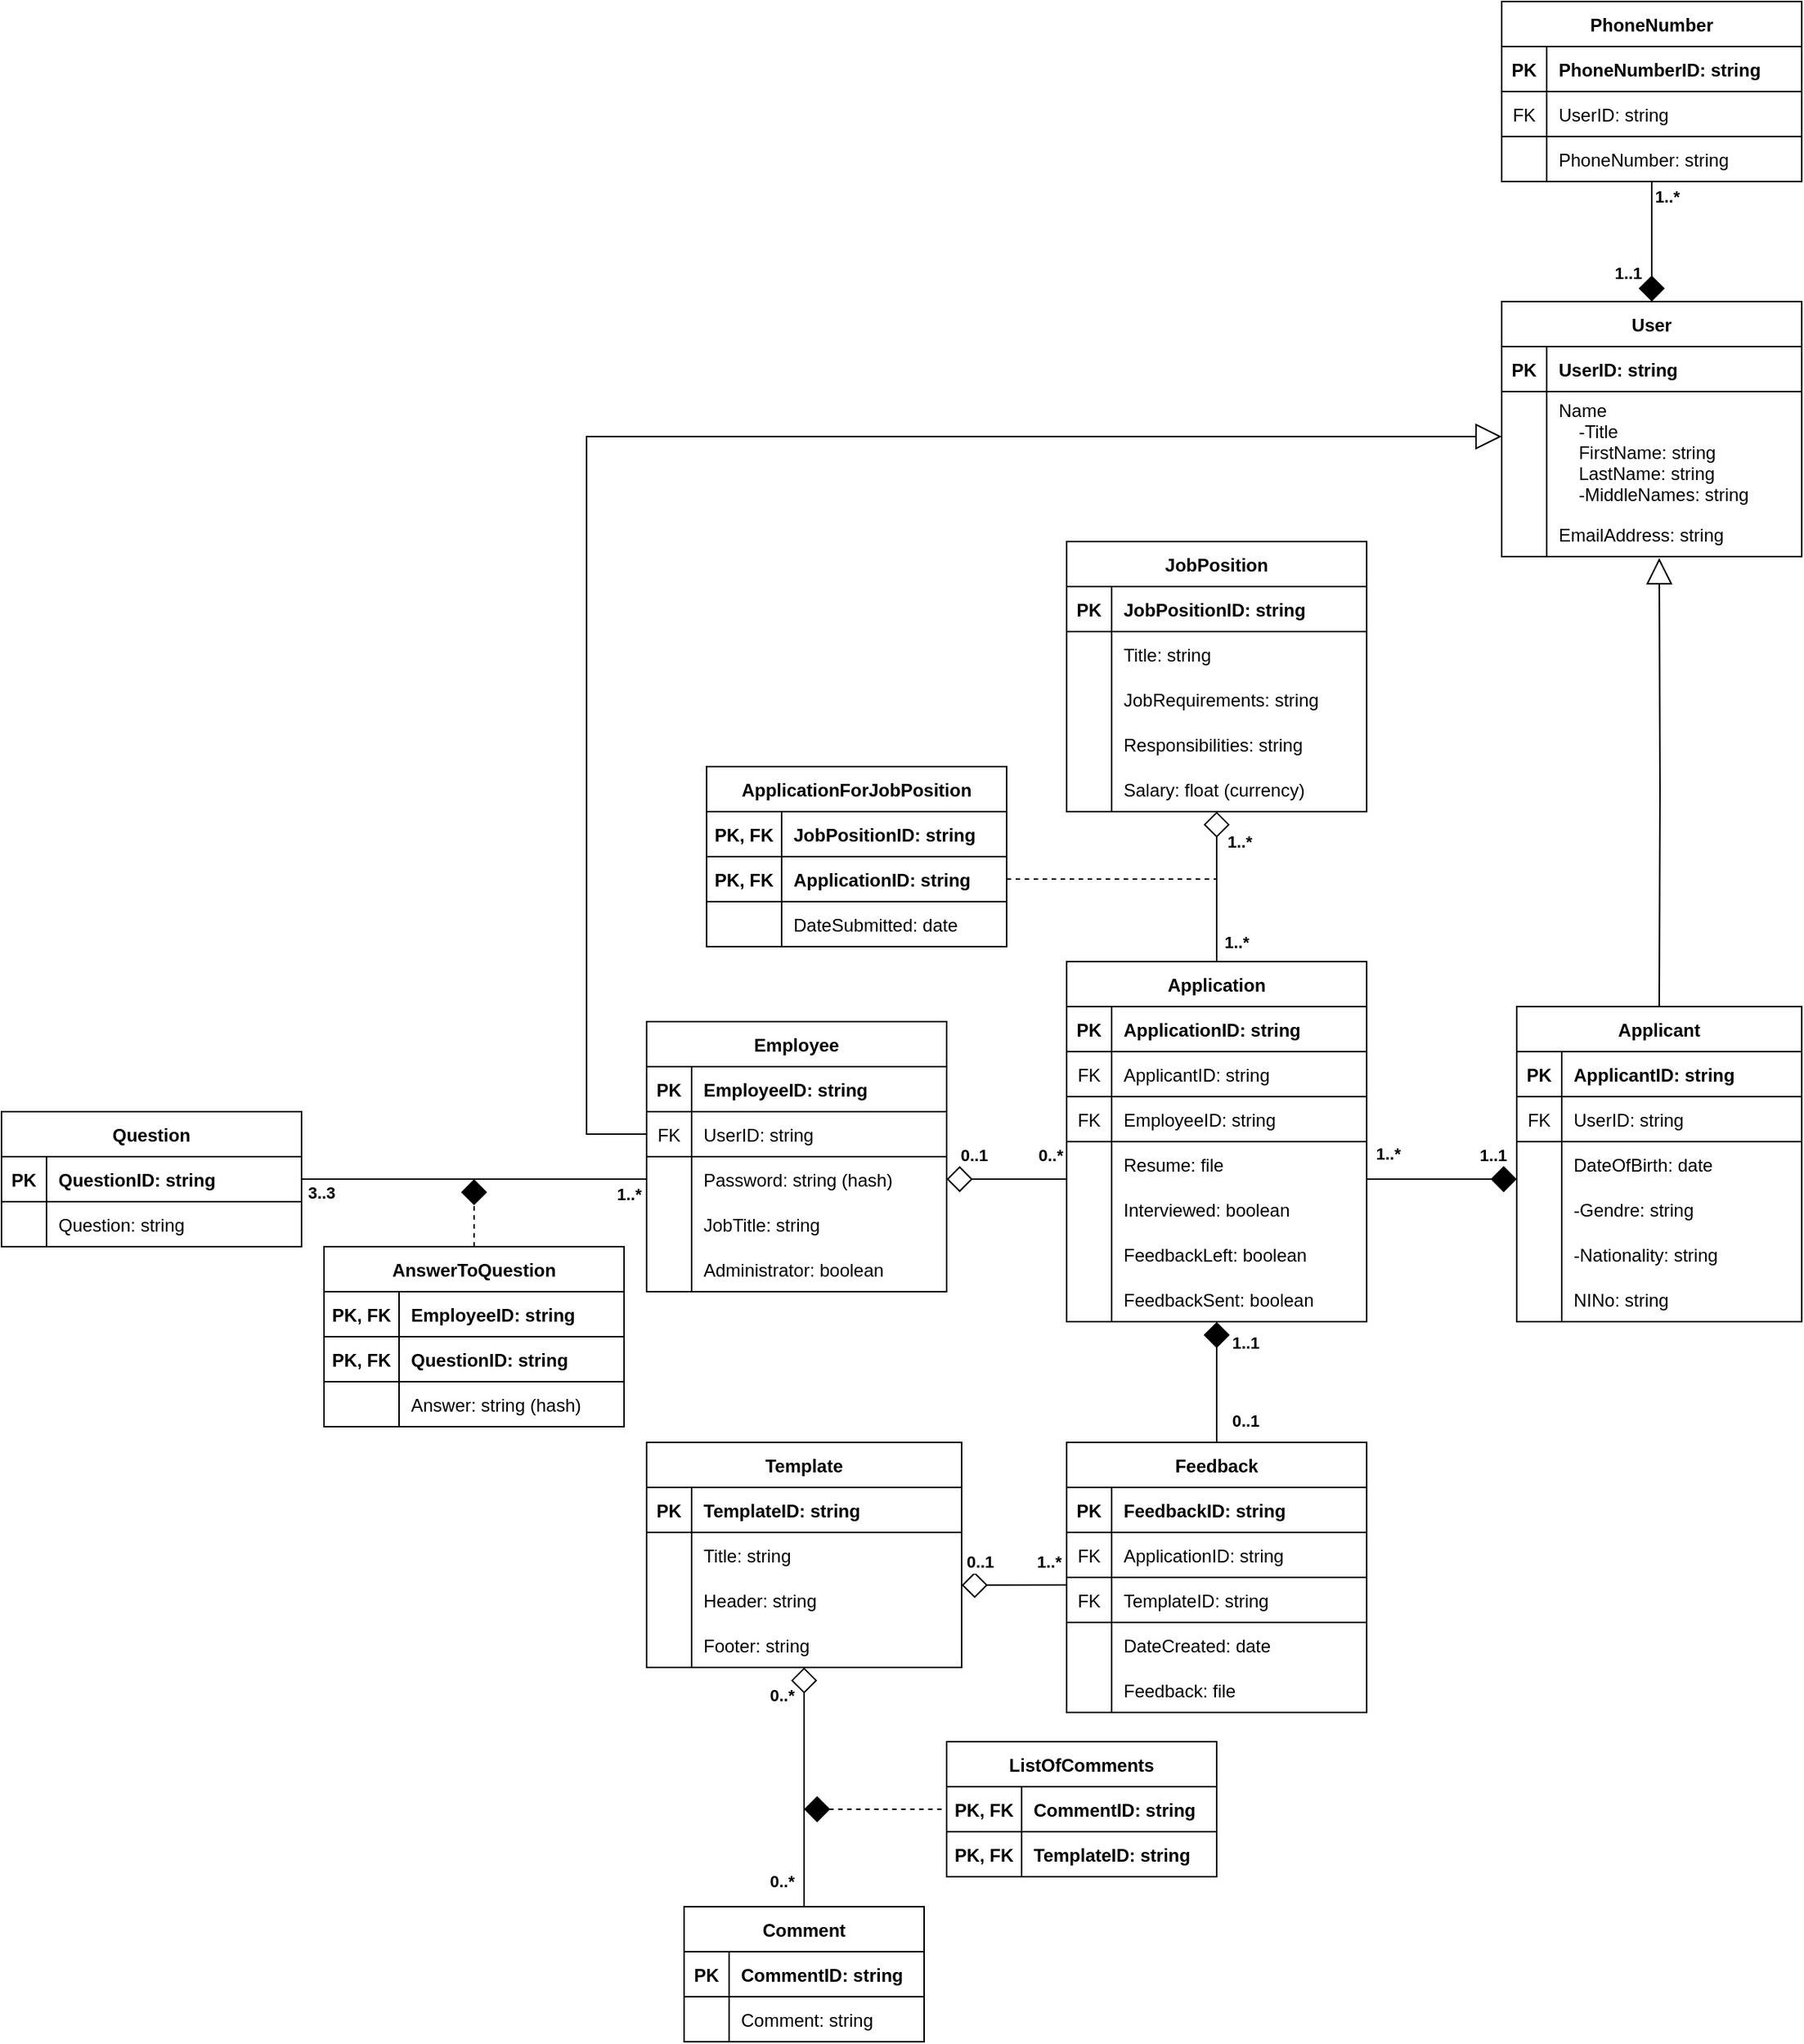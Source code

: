 <mxfile version="13.8.0" type="github">
  <diagram id="R2lEEEUBdFMjLlhIrx00" name="Page-1">
    <mxGraphModel dx="3202" dy="2376" grid="1" gridSize="10" guides="1" tooltips="1" connect="1" arrows="1" fold="1" page="1" pageScale="1" pageWidth="1280" pageHeight="1440" math="0" shadow="0" extFonts="Permanent Marker^https://fonts.googleapis.com/css?family=Permanent+Marker">
      <root>
        <mxCell id="0" />
        <mxCell id="1" parent="0" />
        <mxCell id="9p2l_SkOU7KyR0KljUXZ-85" style="edgeStyle=none;rounded=0;orthogonalLoop=1;jettySize=auto;html=1;exitX=0.5;exitY=0;exitDx=0;exitDy=0;endArrow=diamond;endFill=0;endSize=15;startSize=15;startArrow=none;startFill=0;" parent="1" source="C-vyLk0tnHw3VtMMgP7b-13" target="9p2l_SkOU7KyR0KljUXZ-80" edge="1">
          <mxGeometry relative="1" as="geometry" />
        </mxCell>
        <mxCell id="9p2l_SkOU7KyR0KljUXZ-97" value="1..*" style="edgeLabel;html=1;align=center;verticalAlign=middle;resizable=0;points=[];fontStyle=1" parent="9p2l_SkOU7KyR0KljUXZ-85" vertex="1" connectable="0">
          <mxGeometry x="0.552" y="-2" relative="1" as="geometry">
            <mxPoint x="13" y="-2.5" as="offset" />
          </mxGeometry>
        </mxCell>
        <mxCell id="9p2l_SkOU7KyR0KljUXZ-98" value="1..*" style="edgeLabel;html=1;align=center;verticalAlign=middle;resizable=0;points=[];fontStyle=1" parent="9p2l_SkOU7KyR0KljUXZ-85" vertex="1" connectable="0">
          <mxGeometry x="-0.298" relative="1" as="geometry">
            <mxPoint x="13" y="21.43" as="offset" />
          </mxGeometry>
        </mxCell>
        <mxCell id="9p2l_SkOU7KyR0KljUXZ-58" value="" style="endArrow=diamond;html=1;exitX=1;exitY=0.833;exitDx=0;exitDy=0;endFill=1;endSize=15;startSize=15;fontStyle=0;exitPerimeter=0;entryX=0;entryY=0.833;entryDx=0;entryDy=0;entryPerimeter=0;" parent="1" source="9p2l_SkOU7KyR0KljUXZ-36" edge="1" target="9p2l_SkOU7KyR0KljUXZ-45">
          <mxGeometry width="50" height="50" relative="1" as="geometry">
            <mxPoint x="-330" y="-595" as="sourcePoint" />
            <mxPoint x="-240" y="-615" as="targetPoint" />
          </mxGeometry>
        </mxCell>
        <mxCell id="9p2l_SkOU7KyR0KljUXZ-59" value="1..1" style="edgeLabel;html=1;align=center;verticalAlign=middle;resizable=0;points=[];fontStyle=1" parent="9p2l_SkOU7KyR0KljUXZ-58" vertex="1" connectable="0">
          <mxGeometry x="0.604" y="-1" relative="1" as="geometry">
            <mxPoint x="3.83" y="-17.67" as="offset" />
          </mxGeometry>
        </mxCell>
        <mxCell id="9p2l_SkOU7KyR0KljUXZ-60" value="1..*" style="edgeLabel;html=1;align=center;verticalAlign=middle;resizable=0;points=[];fontStyle=1" parent="9p2l_SkOU7KyR0KljUXZ-58" vertex="1" connectable="0">
          <mxGeometry x="-0.706" y="1" relative="1" as="geometry">
            <mxPoint x="-0.67" y="-15.94" as="offset" />
          </mxGeometry>
        </mxCell>
        <mxCell id="9p2l_SkOU7KyR0KljUXZ-83" style="edgeStyle=none;rounded=0;orthogonalLoop=1;jettySize=auto;html=1;exitX=0.5;exitY=0;exitDx=0;exitDy=0;entryX=0.5;entryY=1.007;entryDx=0;entryDy=0;entryPerimeter=0;endArrow=diamond;endFill=1;endSize=15;startSize=15;startArrow=none;startFill=0;" parent="1" source="9p2l_SkOU7KyR0KljUXZ-1" target="9p2l_SkOU7KyR0KljUXZ-33" edge="1">
          <mxGeometry relative="1" as="geometry">
            <mxPoint x="-431" y="-480" as="targetPoint" />
          </mxGeometry>
        </mxCell>
        <mxCell id="9p2l_SkOU7KyR0KljUXZ-99" value="1..1" style="edgeLabel;html=1;align=center;verticalAlign=middle;resizable=0;points=[];fontStyle=1" parent="9p2l_SkOU7KyR0KljUXZ-83" vertex="1" connectable="0">
          <mxGeometry x="0.78" relative="1" as="geometry">
            <mxPoint x="19" y="5.1" as="offset" />
          </mxGeometry>
        </mxCell>
        <mxCell id="9p2l_SkOU7KyR0KljUXZ-100" value="0..1" style="edgeLabel;html=1;align=center;verticalAlign=middle;resizable=0;points=[];fontStyle=1" parent="9p2l_SkOU7KyR0KljUXZ-83" vertex="1" connectable="0">
          <mxGeometry x="-0.624" y="-2" relative="1" as="geometry">
            <mxPoint x="17" y="0.03" as="offset" />
          </mxGeometry>
        </mxCell>
        <mxCell id="9p2l_SkOU7KyR0KljUXZ-84" style="edgeStyle=none;rounded=0;orthogonalLoop=1;jettySize=auto;html=1;exitX=0;exitY=0.5;exitDx=0;exitDy=0;entryX=1;entryY=0.17;entryDx=0;entryDy=0;entryPerimeter=0;endArrow=diamond;endFill=0;endSize=15;startSize=15;fontStyle=1;startArrow=none;startFill=0;" parent="1" target="nxRkUjADTFQk0wGFNp9a-42" edge="1">
          <mxGeometry relative="1" as="geometry">
            <mxPoint x="-530" y="-344.5" as="sourcePoint" />
          </mxGeometry>
        </mxCell>
        <mxCell id="9p2l_SkOU7KyR0KljUXZ-101" value="1..*" style="edgeLabel;html=1;align=center;verticalAlign=middle;resizable=0;points=[];" parent="9p2l_SkOU7KyR0KljUXZ-84" vertex="1" connectable="0">
          <mxGeometry x="-0.639" relative="1" as="geometry">
            <mxPoint y="-15.02" as="offset" />
          </mxGeometry>
        </mxCell>
        <mxCell id="9p2l_SkOU7KyR0KljUXZ-102" value="0..1" style="edgeLabel;html=1;align=center;verticalAlign=middle;resizable=0;points=[];" parent="9p2l_SkOU7KyR0KljUXZ-84" vertex="1" connectable="0">
          <mxGeometry x="0.597" y="-1" relative="1" as="geometry">
            <mxPoint x="-2" y="-14.08" as="offset" />
          </mxGeometry>
        </mxCell>
        <mxCell id="Jwv_NBytqCSPDycT1t21-1" value="0..1" style="edgeLabel;html=1;align=center;verticalAlign=middle;resizable=0;points=[];fontStyle=1" parent="9p2l_SkOU7KyR0KljUXZ-84" vertex="1" connectable="0">
          <mxGeometry x="0.597" y="-1" relative="1" as="geometry">
            <mxPoint x="-2" y="-15.08" as="offset" />
          </mxGeometry>
        </mxCell>
        <mxCell id="Jwv_NBytqCSPDycT1t21-2" value="1..*" style="edgeLabel;html=1;align=center;verticalAlign=middle;resizable=0;points=[];fontStyle=1" parent="9p2l_SkOU7KyR0KljUXZ-84" vertex="1" connectable="0">
          <mxGeometry x="-0.639" relative="1" as="geometry">
            <mxPoint y="-16.02" as="offset" />
          </mxGeometry>
        </mxCell>
        <mxCell id="9p2l_SkOU7KyR0KljUXZ-96" style="edgeStyle=none;rounded=0;orthogonalLoop=1;jettySize=auto;html=1;exitX=0.5;exitY=0;exitDx=0;exitDy=0;endArrow=diamond;endFill=0;endSize=15;startSize=15;" parent="1" source="9p2l_SkOU7KyR0KljUXZ-86" target="nxRkUjADTFQk0wGFNp9a-45" edge="1">
          <mxGeometry relative="1" as="geometry" />
        </mxCell>
        <mxCell id="9p2l_SkOU7KyR0KljUXZ-103" value="0..*" style="edgeLabel;html=1;align=center;verticalAlign=middle;resizable=0;points=[];" parent="9p2l_SkOU7KyR0KljUXZ-96" vertex="1" connectable="0">
          <mxGeometry x="0.429" y="3" relative="1" as="geometry">
            <mxPoint x="-12" y="-27.43" as="offset" />
          </mxGeometry>
        </mxCell>
        <mxCell id="9p2l_SkOU7KyR0KljUXZ-104" value="0..*" style="edgeLabel;html=1;align=center;verticalAlign=middle;resizable=0;points=[];" parent="9p2l_SkOU7KyR0KljUXZ-96" vertex="1" connectable="0">
          <mxGeometry x="-0.5" y="-1" relative="1" as="geometry">
            <mxPoint x="-16" y="22.57" as="offset" />
          </mxGeometry>
        </mxCell>
        <mxCell id="Jwv_NBytqCSPDycT1t21-3" value="0..*" style="edgeLabel;html=1;align=center;verticalAlign=middle;resizable=0;points=[];fontStyle=1" parent="9p2l_SkOU7KyR0KljUXZ-96" vertex="1" connectable="0">
          <mxGeometry x="-0.5" y="-1" relative="1" as="geometry">
            <mxPoint x="-16" y="22.57" as="offset" />
          </mxGeometry>
        </mxCell>
        <mxCell id="Jwv_NBytqCSPDycT1t21-4" value="0..*" style="edgeLabel;html=1;align=center;verticalAlign=middle;resizable=0;points=[];fontStyle=1" parent="9p2l_SkOU7KyR0KljUXZ-96" vertex="1" connectable="0">
          <mxGeometry x="0.429" y="3" relative="1" as="geometry">
            <mxPoint x="-12" y="-27.43" as="offset" />
          </mxGeometry>
        </mxCell>
        <mxCell id="RQ_Bz-QQcChk1VoyOPiz-91" style="edgeStyle=orthogonalEdgeStyle;rounded=0;orthogonalLoop=1;jettySize=auto;html=1;exitX=1;exitY=0.5;exitDx=0;exitDy=0;endArrow=none;endFill=0;endSize=15;startSize=15;dashed=1;" parent="1" source="RQ_Bz-QQcChk1VoyOPiz-67" edge="1">
          <mxGeometry relative="1" as="geometry">
            <mxPoint x="-430" y="-815" as="targetPoint" />
            <Array as="points">
              <mxPoint x="-430" y="-815" />
            </Array>
          </mxGeometry>
        </mxCell>
        <mxCell id="RQ_Bz-QQcChk1VoyOPiz-117" value="" style="endArrow=none;html=1;dashed=1;endSize=15;startSize=15;startArrow=diamond;startFill=1;entryX=0;entryY=0.5;entryDx=0;entryDy=0;" parent="1" target="RQ_Bz-QQcChk1VoyOPiz-106" edge="1">
          <mxGeometry width="50" height="50" relative="1" as="geometry">
            <mxPoint x="-705" y="-195" as="sourcePoint" />
            <mxPoint x="-610" y="-195" as="targetPoint" />
          </mxGeometry>
        </mxCell>
        <mxCell id="Jwv_NBytqCSPDycT1t21-5" value="" style="endArrow=none;html=1;endSize=15;startSize=15;startArrow=diamond;startFill=0;exitX=1;exitY=0.5;exitDx=0;exitDy=0;" parent="1" source="RQ_Bz-QQcChk1VoyOPiz-60" edge="1">
          <mxGeometry width="50" height="50" relative="1" as="geometry">
            <mxPoint x="-610" y="-620" as="sourcePoint" />
            <mxPoint x="-530" y="-615" as="targetPoint" />
          </mxGeometry>
        </mxCell>
        <mxCell id="Jwv_NBytqCSPDycT1t21-6" value="0..*" style="edgeLabel;html=1;align=center;verticalAlign=middle;resizable=0;points=[];fontStyle=1" parent="Jwv_NBytqCSPDycT1t21-5" vertex="1" connectable="0">
          <mxGeometry x="0.604" y="-1" relative="1" as="geometry">
            <mxPoint x="4.83" y="-17" as="offset" />
          </mxGeometry>
        </mxCell>
        <mxCell id="Jwv_NBytqCSPDycT1t21-7" value="0..1" style="edgeLabel;html=1;align=center;verticalAlign=middle;resizable=0;points=[];fontStyle=1" parent="Jwv_NBytqCSPDycT1t21-5" vertex="1" connectable="0">
          <mxGeometry x="-0.706" y="1" relative="1" as="geometry">
            <mxPoint x="5.29" y="-15" as="offset" />
          </mxGeometry>
        </mxCell>
        <mxCell id="Jwv_NBytqCSPDycT1t21-46" style="edgeStyle=orthogonalEdgeStyle;rounded=0;orthogonalLoop=1;jettySize=auto;html=1;exitX=0.5;exitY=0;exitDx=0;exitDy=0;startArrow=diamond;startFill=1;startSize=15;endArrow=none;endFill=0;endSize=15;entryX=0.5;entryY=1;entryDx=0;entryDy=0;entryPerimeter=0;" parent="1" source="Jwv_NBytqCSPDycT1t21-8" target="Jwv_NBytqCSPDycT1t21-34" edge="1">
          <mxGeometry relative="1" as="geometry">
            <mxPoint x="-130" y="-1280" as="targetPoint" />
            <Array as="points" />
          </mxGeometry>
        </mxCell>
        <mxCell id="Jwv_NBytqCSPDycT1t21-51" value="1..*" style="edgeLabel;html=1;align=center;verticalAlign=middle;resizable=0;points=[];fontStyle=1" parent="Jwv_NBytqCSPDycT1t21-46" vertex="1" connectable="0">
          <mxGeometry x="1" y="21" relative="1" as="geometry">
            <mxPoint x="31" y="10" as="offset" />
          </mxGeometry>
        </mxCell>
        <mxCell id="Jwv_NBytqCSPDycT1t21-52" value="&lt;b&gt;1..1&lt;/b&gt;" style="edgeLabel;html=1;align=center;verticalAlign=middle;resizable=0;points=[];" parent="Jwv_NBytqCSPDycT1t21-46" vertex="1" connectable="0">
          <mxGeometry x="1" y="65" relative="1" as="geometry">
            <mxPoint x="49" y="61" as="offset" />
          </mxGeometry>
        </mxCell>
        <mxCell id="Jwv_NBytqCSPDycT1t21-37" style="edgeStyle=orthogonalEdgeStyle;rounded=0;orthogonalLoop=1;jettySize=auto;html=1;startArrow=block;startFill=0;startSize=15;endArrow=none;endFill=0;endSize=15;entryX=0;entryY=0.5;entryDx=0;entryDy=0;" parent="1" source="Jwv_NBytqCSPDycT1t21-12" target="Jwv_NBytqCSPDycT1t21-43" edge="1">
          <mxGeometry relative="1" as="geometry">
            <mxPoint x="-850" y="-630" as="targetPoint" />
            <Array as="points">
              <mxPoint x="-850" y="-1110" />
              <mxPoint x="-850" y="-645" />
            </Array>
            <mxPoint x="-280" y="-1080" as="sourcePoint" />
          </mxGeometry>
        </mxCell>
        <mxCell id="Jwv_NBytqCSPDycT1t21-39" style="edgeStyle=orthogonalEdgeStyle;rounded=0;orthogonalLoop=1;jettySize=auto;html=1;entryX=0.5;entryY=0;entryDx=0;entryDy=0;startArrow=block;startFill=0;startSize=15;endArrow=none;endFill=0;endSize=15;" parent="1" target="C-vyLk0tnHw3VtMMgP7b-2" edge="1">
          <mxGeometry relative="1" as="geometry">
            <mxPoint x="-135" y="-1029" as="sourcePoint" />
          </mxGeometry>
        </mxCell>
        <mxCell id="9foVVdT4UvjjOPpK9y7M-20" style="edgeStyle=orthogonalEdgeStyle;rounded=0;orthogonalLoop=1;jettySize=auto;html=1;exitX=0;exitY=0.5;exitDx=0;exitDy=0;endArrow=none;endFill=0;" edge="1" parent="1" source="RQ_Bz-QQcChk1VoyOPiz-60" target="9foVVdT4UvjjOPpK9y7M-5">
          <mxGeometry relative="1" as="geometry" />
        </mxCell>
        <mxCell id="9foVVdT4UvjjOPpK9y7M-32" value="&lt;b&gt;1..*&lt;/b&gt;" style="edgeLabel;html=1;align=center;verticalAlign=middle;resizable=0;points=[];" vertex="1" connectable="0" parent="9foVVdT4UvjjOPpK9y7M-20">
          <mxGeometry x="-0.735" y="-1" relative="1" as="geometry">
            <mxPoint x="18.34" y="11" as="offset" />
          </mxGeometry>
        </mxCell>
        <mxCell id="9foVVdT4UvjjOPpK9y7M-33" value="&lt;b&gt;3..3&lt;/b&gt;" style="edgeLabel;html=1;align=center;verticalAlign=middle;resizable=0;points=[];" vertex="1" connectable="0" parent="9foVVdT4UvjjOPpK9y7M-20">
          <mxGeometry x="0.782" relative="1" as="geometry">
            <mxPoint x="-12.17" y="9" as="offset" />
          </mxGeometry>
        </mxCell>
        <mxCell id="9foVVdT4UvjjOPpK9y7M-31" style="edgeStyle=orthogonalEdgeStyle;rounded=0;orthogonalLoop=1;jettySize=auto;html=1;exitX=0.5;exitY=0;exitDx=0;exitDy=0;endArrow=diamond;endFill=1;dashed=1;endSize=15;startSize=15;" edge="1" parent="1" source="9foVVdT4UvjjOPpK9y7M-21">
          <mxGeometry relative="1" as="geometry">
            <mxPoint x="-925" y="-615" as="targetPoint" />
            <mxPoint x="-925" y="-565.0" as="sourcePoint" />
          </mxGeometry>
        </mxCell>
        <mxCell id="C-vyLk0tnHw3VtMMgP7b-13" value="Application" style="shape=table;startSize=30;container=1;collapsible=1;childLayout=tableLayout;fixedRows=1;rowLines=0;fontStyle=1;align=center;resizeLast=1;" parent="1" vertex="1">
          <mxGeometry x="-530" y="-760" width="200" height="240" as="geometry" />
        </mxCell>
        <mxCell id="C-vyLk0tnHw3VtMMgP7b-14" value="" style="shape=partialRectangle;collapsible=0;dropTarget=0;pointerEvents=0;fillColor=none;points=[[0,0.5],[1,0.5]];portConstraint=eastwest;top=0;left=0;right=0;bottom=1;" parent="C-vyLk0tnHw3VtMMgP7b-13" vertex="1">
          <mxGeometry y="30" width="200" height="30" as="geometry" />
        </mxCell>
        <mxCell id="C-vyLk0tnHw3VtMMgP7b-15" value="PK" style="shape=partialRectangle;overflow=hidden;connectable=0;fillColor=none;top=0;left=0;bottom=0;right=0;fontStyle=1;" parent="C-vyLk0tnHw3VtMMgP7b-14" vertex="1">
          <mxGeometry width="30" height="30" as="geometry" />
        </mxCell>
        <mxCell id="C-vyLk0tnHw3VtMMgP7b-16" value="ApplicationID: string" style="shape=partialRectangle;overflow=hidden;connectable=0;fillColor=none;top=0;left=0;bottom=0;right=0;align=left;spacingLeft=6;fontStyle=1;" parent="C-vyLk0tnHw3VtMMgP7b-14" vertex="1">
          <mxGeometry x="30" width="170" height="30" as="geometry" />
        </mxCell>
        <mxCell id="RQ_Bz-QQcChk1VoyOPiz-51" value="" style="shape=partialRectangle;collapsible=0;dropTarget=0;pointerEvents=0;fillColor=none;points=[[0,0.5],[1,0.5]];portConstraint=eastwest;top=0;left=0;right=0;bottom=1;" parent="C-vyLk0tnHw3VtMMgP7b-13" vertex="1">
          <mxGeometry y="60" width="200" height="30" as="geometry" />
        </mxCell>
        <mxCell id="RQ_Bz-QQcChk1VoyOPiz-52" value="FK" style="shape=partialRectangle;overflow=hidden;connectable=0;fillColor=none;top=0;left=0;bottom=0;right=0;fontStyle=0;" parent="RQ_Bz-QQcChk1VoyOPiz-51" vertex="1">
          <mxGeometry width="30" height="30" as="geometry" />
        </mxCell>
        <mxCell id="RQ_Bz-QQcChk1VoyOPiz-53" value="ApplicantID: string" style="shape=partialRectangle;overflow=hidden;connectable=0;fillColor=none;top=0;left=0;bottom=0;right=0;align=left;spacingLeft=6;fontStyle=0;" parent="RQ_Bz-QQcChk1VoyOPiz-51" vertex="1">
          <mxGeometry x="30" width="170" height="30" as="geometry" />
        </mxCell>
        <mxCell id="RQ_Bz-QQcChk1VoyOPiz-54" value="" style="shape=partialRectangle;collapsible=0;dropTarget=0;pointerEvents=0;fillColor=none;points=[[0,0.5],[1,0.5]];portConstraint=eastwest;top=0;left=0;right=0;bottom=1;" parent="C-vyLk0tnHw3VtMMgP7b-13" vertex="1">
          <mxGeometry y="90" width="200" height="30" as="geometry" />
        </mxCell>
        <mxCell id="RQ_Bz-QQcChk1VoyOPiz-55" value="FK" style="shape=partialRectangle;overflow=hidden;connectable=0;fillColor=none;top=0;left=0;bottom=0;right=0;fontStyle=0;" parent="RQ_Bz-QQcChk1VoyOPiz-54" vertex="1">
          <mxGeometry width="30" height="30" as="geometry" />
        </mxCell>
        <mxCell id="RQ_Bz-QQcChk1VoyOPiz-56" value="EmployeeID: string" style="shape=partialRectangle;overflow=hidden;connectable=0;fillColor=none;top=0;left=0;bottom=0;right=0;align=left;spacingLeft=6;fontStyle=0;" parent="RQ_Bz-QQcChk1VoyOPiz-54" vertex="1">
          <mxGeometry x="30" width="170" height="30" as="geometry" />
        </mxCell>
        <mxCell id="9p2l_SkOU7KyR0KljUXZ-36" value="" style="shape=partialRectangle;collapsible=0;dropTarget=0;pointerEvents=0;fillColor=none;points=[[0,0.5],[1,0.5]];portConstraint=eastwest;top=0;left=0;right=0;bottom=0;" parent="C-vyLk0tnHw3VtMMgP7b-13" vertex="1">
          <mxGeometry y="120" width="200" height="30" as="geometry" />
        </mxCell>
        <mxCell id="9p2l_SkOU7KyR0KljUXZ-37" value="" style="shape=partialRectangle;overflow=hidden;connectable=0;fillColor=none;top=0;left=0;bottom=0;right=0;" parent="9p2l_SkOU7KyR0KljUXZ-36" vertex="1">
          <mxGeometry width="30" height="30" as="geometry" />
        </mxCell>
        <mxCell id="9p2l_SkOU7KyR0KljUXZ-38" value="Resume: file" style="shape=partialRectangle;overflow=hidden;connectable=0;fillColor=none;top=0;left=0;bottom=0;right=0;align=left;spacingLeft=6;" parent="9p2l_SkOU7KyR0KljUXZ-36" vertex="1">
          <mxGeometry x="30" width="170" height="30" as="geometry" />
        </mxCell>
        <mxCell id="nxRkUjADTFQk0wGFNp9a-32" value="" style="shape=partialRectangle;collapsible=0;dropTarget=0;pointerEvents=0;fillColor=none;points=[[0,0.5],[1,0.5]];portConstraint=eastwest;top=0;left=0;right=0;bottom=0;" parent="C-vyLk0tnHw3VtMMgP7b-13" vertex="1">
          <mxGeometry y="150" width="200" height="30" as="geometry" />
        </mxCell>
        <mxCell id="nxRkUjADTFQk0wGFNp9a-33" value="" style="shape=partialRectangle;overflow=hidden;connectable=0;fillColor=none;top=0;left=0;bottom=0;right=0;" parent="nxRkUjADTFQk0wGFNp9a-32" vertex="1">
          <mxGeometry width="30" height="30" as="geometry" />
        </mxCell>
        <mxCell id="nxRkUjADTFQk0wGFNp9a-34" value="Interviewed: boolean" style="shape=partialRectangle;overflow=hidden;connectable=0;fillColor=none;top=0;left=0;bottom=0;right=0;align=left;spacingLeft=6;" parent="nxRkUjADTFQk0wGFNp9a-32" vertex="1">
          <mxGeometry x="30" width="170" height="30" as="geometry" />
        </mxCell>
        <mxCell id="9p2l_SkOU7KyR0KljUXZ-30" value="" style="shape=partialRectangle;collapsible=0;dropTarget=0;pointerEvents=0;fillColor=none;points=[[0,0.5],[1,0.5]];portConstraint=eastwest;top=0;left=0;right=0;bottom=0;" parent="C-vyLk0tnHw3VtMMgP7b-13" vertex="1">
          <mxGeometry y="180" width="200" height="30" as="geometry" />
        </mxCell>
        <mxCell id="9p2l_SkOU7KyR0KljUXZ-31" value="" style="shape=partialRectangle;overflow=hidden;connectable=0;fillColor=none;top=0;left=0;bottom=0;right=0;" parent="9p2l_SkOU7KyR0KljUXZ-30" vertex="1">
          <mxGeometry width="30" height="30" as="geometry" />
        </mxCell>
        <mxCell id="9p2l_SkOU7KyR0KljUXZ-32" value="FeedbackLeft: boolean" style="shape=partialRectangle;overflow=hidden;connectable=0;fillColor=none;top=0;left=0;bottom=0;right=0;align=left;spacingLeft=6;" parent="9p2l_SkOU7KyR0KljUXZ-30" vertex="1">
          <mxGeometry x="30" width="170" height="30" as="geometry" />
        </mxCell>
        <mxCell id="9p2l_SkOU7KyR0KljUXZ-33" value="" style="shape=partialRectangle;collapsible=0;dropTarget=0;pointerEvents=0;fillColor=none;points=[[0,0.5],[1,0.5]];portConstraint=eastwest;top=0;left=0;right=0;bottom=0;" parent="C-vyLk0tnHw3VtMMgP7b-13" vertex="1">
          <mxGeometry y="210" width="200" height="30" as="geometry" />
        </mxCell>
        <mxCell id="9p2l_SkOU7KyR0KljUXZ-34" value="" style="shape=partialRectangle;overflow=hidden;connectable=0;fillColor=none;top=0;left=0;bottom=0;right=0;" parent="9p2l_SkOU7KyR0KljUXZ-33" vertex="1">
          <mxGeometry width="30" height="30" as="geometry" />
        </mxCell>
        <mxCell id="9p2l_SkOU7KyR0KljUXZ-35" value="FeedbackSent: boolean" style="shape=partialRectangle;overflow=hidden;connectable=0;fillColor=none;top=0;left=0;bottom=0;right=0;align=left;spacingLeft=6;" parent="9p2l_SkOU7KyR0KljUXZ-33" vertex="1">
          <mxGeometry x="30" width="170" height="30" as="geometry" />
        </mxCell>
        <mxCell id="9p2l_SkOU7KyR0KljUXZ-64" value="JobPosition" style="shape=table;startSize=30;container=1;collapsible=1;childLayout=tableLayout;fixedRows=1;rowLines=0;fontStyle=1;align=center;resizeLast=1;" parent="1" vertex="1">
          <mxGeometry x="-530" y="-1040" width="200" height="180" as="geometry" />
        </mxCell>
        <mxCell id="9p2l_SkOU7KyR0KljUXZ-65" value="" style="shape=partialRectangle;collapsible=0;dropTarget=0;pointerEvents=0;fillColor=none;points=[[0,0.5],[1,0.5]];portConstraint=eastwest;top=0;left=0;right=0;bottom=1;" parent="9p2l_SkOU7KyR0KljUXZ-64" vertex="1">
          <mxGeometry y="30" width="200" height="30" as="geometry" />
        </mxCell>
        <mxCell id="9p2l_SkOU7KyR0KljUXZ-66" value="PK" style="shape=partialRectangle;overflow=hidden;connectable=0;fillColor=none;top=0;left=0;bottom=0;right=0;fontStyle=1;" parent="9p2l_SkOU7KyR0KljUXZ-65" vertex="1">
          <mxGeometry width="30" height="30" as="geometry" />
        </mxCell>
        <mxCell id="9p2l_SkOU7KyR0KljUXZ-67" value="JobPositionID: string" style="shape=partialRectangle;overflow=hidden;connectable=0;fillColor=none;top=0;left=0;bottom=0;right=0;align=left;spacingLeft=6;fontStyle=1;" parent="9p2l_SkOU7KyR0KljUXZ-65" vertex="1">
          <mxGeometry x="30" width="170" height="30" as="geometry" />
        </mxCell>
        <mxCell id="9p2l_SkOU7KyR0KljUXZ-71" value="" style="shape=partialRectangle;collapsible=0;dropTarget=0;pointerEvents=0;fillColor=none;points=[[0,0.5],[1,0.5]];portConstraint=eastwest;top=0;left=0;right=0;bottom=0;" parent="9p2l_SkOU7KyR0KljUXZ-64" vertex="1">
          <mxGeometry y="60" width="200" height="30" as="geometry" />
        </mxCell>
        <mxCell id="9p2l_SkOU7KyR0KljUXZ-72" value="" style="shape=partialRectangle;overflow=hidden;connectable=0;fillColor=none;top=0;left=0;bottom=0;right=0;" parent="9p2l_SkOU7KyR0KljUXZ-71" vertex="1">
          <mxGeometry width="30" height="30" as="geometry" />
        </mxCell>
        <mxCell id="9p2l_SkOU7KyR0KljUXZ-73" value="Title: string" style="shape=partialRectangle;overflow=hidden;connectable=0;fillColor=none;top=0;left=0;bottom=0;right=0;align=left;spacingLeft=6;" parent="9p2l_SkOU7KyR0KljUXZ-71" vertex="1">
          <mxGeometry x="30" width="170" height="30" as="geometry" />
        </mxCell>
        <mxCell id="9p2l_SkOU7KyR0KljUXZ-74" value="" style="shape=partialRectangle;collapsible=0;dropTarget=0;pointerEvents=0;fillColor=none;points=[[0,0.5],[1,0.5]];portConstraint=eastwest;top=0;left=0;right=0;bottom=0;" parent="9p2l_SkOU7KyR0KljUXZ-64" vertex="1">
          <mxGeometry y="90" width="200" height="30" as="geometry" />
        </mxCell>
        <mxCell id="9p2l_SkOU7KyR0KljUXZ-75" value="" style="shape=partialRectangle;overflow=hidden;connectable=0;fillColor=none;top=0;left=0;bottom=0;right=0;" parent="9p2l_SkOU7KyR0KljUXZ-74" vertex="1">
          <mxGeometry width="30" height="30" as="geometry" />
        </mxCell>
        <mxCell id="9p2l_SkOU7KyR0KljUXZ-76" value="JobRequirements: string" style="shape=partialRectangle;overflow=hidden;connectable=0;fillColor=none;top=0;left=0;bottom=0;right=0;align=left;spacingLeft=6;" parent="9p2l_SkOU7KyR0KljUXZ-74" vertex="1">
          <mxGeometry x="30" width="170" height="30" as="geometry" />
        </mxCell>
        <mxCell id="9p2l_SkOU7KyR0KljUXZ-77" value="" style="shape=partialRectangle;collapsible=0;dropTarget=0;pointerEvents=0;fillColor=none;points=[[0,0.5],[1,0.5]];portConstraint=eastwest;top=0;left=0;right=0;bottom=0;" parent="9p2l_SkOU7KyR0KljUXZ-64" vertex="1">
          <mxGeometry y="120" width="200" height="30" as="geometry" />
        </mxCell>
        <mxCell id="9p2l_SkOU7KyR0KljUXZ-78" value="" style="shape=partialRectangle;overflow=hidden;connectable=0;fillColor=none;top=0;left=0;bottom=0;right=0;" parent="9p2l_SkOU7KyR0KljUXZ-77" vertex="1">
          <mxGeometry width="30" height="30" as="geometry" />
        </mxCell>
        <mxCell id="9p2l_SkOU7KyR0KljUXZ-79" value="Responsibilities: string" style="shape=partialRectangle;overflow=hidden;connectable=0;fillColor=none;top=0;left=0;bottom=0;right=0;align=left;spacingLeft=6;" parent="9p2l_SkOU7KyR0KljUXZ-77" vertex="1">
          <mxGeometry x="30" width="170" height="30" as="geometry" />
        </mxCell>
        <mxCell id="9p2l_SkOU7KyR0KljUXZ-80" value="" style="shape=partialRectangle;collapsible=0;dropTarget=0;pointerEvents=0;fillColor=none;points=[[0,0.5],[1,0.5]];portConstraint=eastwest;top=0;left=0;right=0;bottom=0;" parent="9p2l_SkOU7KyR0KljUXZ-64" vertex="1">
          <mxGeometry y="150" width="200" height="30" as="geometry" />
        </mxCell>
        <mxCell id="9p2l_SkOU7KyR0KljUXZ-81" value="" style="shape=partialRectangle;overflow=hidden;connectable=0;fillColor=none;top=0;left=0;bottom=0;right=0;" parent="9p2l_SkOU7KyR0KljUXZ-80" vertex="1">
          <mxGeometry width="30" height="30" as="geometry" />
        </mxCell>
        <mxCell id="9p2l_SkOU7KyR0KljUXZ-82" value="Salary: float (currency)" style="shape=partialRectangle;overflow=hidden;connectable=0;fillColor=none;top=0;left=0;bottom=0;right=0;align=left;spacingLeft=6;" parent="9p2l_SkOU7KyR0KljUXZ-80" vertex="1">
          <mxGeometry x="30" width="170" height="30" as="geometry" />
        </mxCell>
        <mxCell id="9p2l_SkOU7KyR0KljUXZ-1" value="Feedback" style="shape=table;startSize=30;container=1;collapsible=1;childLayout=tableLayout;fixedRows=1;rowLines=0;fontStyle=1;align=center;resizeLast=1;" parent="1" vertex="1">
          <mxGeometry x="-530" y="-439.5" width="200" height="180" as="geometry" />
        </mxCell>
        <mxCell id="9p2l_SkOU7KyR0KljUXZ-2" value="" style="shape=partialRectangle;collapsible=0;dropTarget=0;pointerEvents=0;fillColor=none;points=[[0,0.5],[1,0.5]];portConstraint=eastwest;top=0;left=0;right=0;bottom=1;" parent="9p2l_SkOU7KyR0KljUXZ-1" vertex="1">
          <mxGeometry y="30" width="200" height="30" as="geometry" />
        </mxCell>
        <mxCell id="9p2l_SkOU7KyR0KljUXZ-3" value="PK" style="shape=partialRectangle;overflow=hidden;connectable=0;fillColor=none;top=0;left=0;bottom=0;right=0;fontStyle=1;" parent="9p2l_SkOU7KyR0KljUXZ-2" vertex="1">
          <mxGeometry width="30" height="30" as="geometry" />
        </mxCell>
        <mxCell id="9p2l_SkOU7KyR0KljUXZ-4" value="FeedbackID: string" style="shape=partialRectangle;overflow=hidden;connectable=0;fillColor=none;top=0;left=0;bottom=0;right=0;align=left;spacingLeft=6;fontStyle=1;" parent="9p2l_SkOU7KyR0KljUXZ-2" vertex="1">
          <mxGeometry x="30" width="170" height="30" as="geometry" />
        </mxCell>
        <mxCell id="RQ_Bz-QQcChk1VoyOPiz-82" value="" style="shape=partialRectangle;collapsible=0;dropTarget=0;pointerEvents=0;fillColor=none;points=[[0,0.5],[1,0.5]];portConstraint=eastwest;top=0;left=0;right=0;bottom=1;fontStyle=0" parent="9p2l_SkOU7KyR0KljUXZ-1" vertex="1">
          <mxGeometry y="60" width="200" height="30" as="geometry" />
        </mxCell>
        <mxCell id="RQ_Bz-QQcChk1VoyOPiz-83" value="FK" style="shape=partialRectangle;overflow=hidden;connectable=0;fillColor=none;top=0;left=0;bottom=0;right=0;fontStyle=0;" parent="RQ_Bz-QQcChk1VoyOPiz-82" vertex="1">
          <mxGeometry width="30" height="30" as="geometry" />
        </mxCell>
        <mxCell id="RQ_Bz-QQcChk1VoyOPiz-84" value="ApplicationID: string" style="shape=partialRectangle;overflow=hidden;connectable=0;fillColor=none;top=0;left=0;bottom=0;right=0;align=left;spacingLeft=6;fontStyle=0;" parent="RQ_Bz-QQcChk1VoyOPiz-82" vertex="1">
          <mxGeometry x="30" width="170" height="30" as="geometry" />
        </mxCell>
        <mxCell id="RQ_Bz-QQcChk1VoyOPiz-85" value="" style="shape=partialRectangle;collapsible=0;dropTarget=0;pointerEvents=0;fillColor=none;points=[[0,0.5],[1,0.5]];portConstraint=eastwest;top=0;left=0;right=0;bottom=1;fontStyle=0" parent="9p2l_SkOU7KyR0KljUXZ-1" vertex="1">
          <mxGeometry y="90" width="200" height="30" as="geometry" />
        </mxCell>
        <mxCell id="RQ_Bz-QQcChk1VoyOPiz-86" value="FK" style="shape=partialRectangle;overflow=hidden;connectable=0;fillColor=none;top=0;left=0;bottom=0;right=0;fontStyle=0;" parent="RQ_Bz-QQcChk1VoyOPiz-85" vertex="1">
          <mxGeometry width="30" height="30" as="geometry" />
        </mxCell>
        <mxCell id="RQ_Bz-QQcChk1VoyOPiz-87" value="TemplateID: string" style="shape=partialRectangle;overflow=hidden;connectable=0;fillColor=none;top=0;left=0;bottom=0;right=0;align=left;spacingLeft=6;fontStyle=0;" parent="RQ_Bz-QQcChk1VoyOPiz-85" vertex="1">
          <mxGeometry x="30" width="170" height="30" as="geometry" />
        </mxCell>
        <mxCell id="RQ_Bz-QQcChk1VoyOPiz-88" value="" style="shape=partialRectangle;collapsible=0;dropTarget=0;pointerEvents=0;fillColor=none;points=[[0,0.5],[1,0.5]];portConstraint=eastwest;top=0;left=0;right=0;bottom=0;" parent="9p2l_SkOU7KyR0KljUXZ-1" vertex="1">
          <mxGeometry y="120" width="200" height="30" as="geometry" />
        </mxCell>
        <mxCell id="RQ_Bz-QQcChk1VoyOPiz-89" value="" style="shape=partialRectangle;overflow=hidden;connectable=0;fillColor=none;top=0;left=0;bottom=0;right=0;" parent="RQ_Bz-QQcChk1VoyOPiz-88" vertex="1">
          <mxGeometry width="30" height="30" as="geometry" />
        </mxCell>
        <mxCell id="RQ_Bz-QQcChk1VoyOPiz-90" value="DateCreated: date" style="shape=partialRectangle;overflow=hidden;connectable=0;fillColor=none;top=0;left=0;bottom=0;right=0;align=left;spacingLeft=6;" parent="RQ_Bz-QQcChk1VoyOPiz-88" vertex="1">
          <mxGeometry x="30" width="170" height="30" as="geometry" />
        </mxCell>
        <mxCell id="9p2l_SkOU7KyR0KljUXZ-8" value="" style="shape=partialRectangle;collapsible=0;dropTarget=0;pointerEvents=0;fillColor=none;points=[[0,0.5],[1,0.5]];portConstraint=eastwest;top=0;left=0;right=0;bottom=0;" parent="9p2l_SkOU7KyR0KljUXZ-1" vertex="1">
          <mxGeometry y="150" width="200" height="30" as="geometry" />
        </mxCell>
        <mxCell id="9p2l_SkOU7KyR0KljUXZ-9" value="" style="shape=partialRectangle;overflow=hidden;connectable=0;fillColor=none;top=0;left=0;bottom=0;right=0;" parent="9p2l_SkOU7KyR0KljUXZ-8" vertex="1">
          <mxGeometry width="30" height="30" as="geometry" />
        </mxCell>
        <mxCell id="9p2l_SkOU7KyR0KljUXZ-10" value="Feedback: file" style="shape=partialRectangle;overflow=hidden;connectable=0;fillColor=none;top=0;left=0;bottom=0;right=0;align=left;spacingLeft=6;" parent="9p2l_SkOU7KyR0KljUXZ-8" vertex="1">
          <mxGeometry x="30" width="170" height="30" as="geometry" />
        </mxCell>
        <mxCell id="RQ_Bz-QQcChk1VoyOPiz-63" value="ApplicationForJobPosition" style="shape=table;startSize=30;container=1;collapsible=1;childLayout=tableLayout;fixedRows=1;rowLines=0;fontStyle=1;align=center;resizeLast=1;" parent="1" vertex="1">
          <mxGeometry x="-770" y="-890" width="200" height="120" as="geometry" />
        </mxCell>
        <mxCell id="RQ_Bz-QQcChk1VoyOPiz-64" value="" style="shape=partialRectangle;collapsible=0;dropTarget=0;pointerEvents=0;fillColor=none;points=[[0,0.5],[1,0.5]];portConstraint=eastwest;top=0;left=0;right=0;bottom=1;" parent="RQ_Bz-QQcChk1VoyOPiz-63" vertex="1">
          <mxGeometry y="30" width="200" height="30" as="geometry" />
        </mxCell>
        <mxCell id="RQ_Bz-QQcChk1VoyOPiz-65" value="PK, FK" style="shape=partialRectangle;overflow=hidden;connectable=0;fillColor=none;top=0;left=0;bottom=0;right=0;fontStyle=1;" parent="RQ_Bz-QQcChk1VoyOPiz-64" vertex="1">
          <mxGeometry width="50" height="30" as="geometry" />
        </mxCell>
        <mxCell id="RQ_Bz-QQcChk1VoyOPiz-66" value="JobPositionID: string" style="shape=partialRectangle;overflow=hidden;connectable=0;fillColor=none;top=0;left=0;bottom=0;right=0;align=left;spacingLeft=6;fontStyle=1;" parent="RQ_Bz-QQcChk1VoyOPiz-64" vertex="1">
          <mxGeometry x="50" width="150" height="30" as="geometry" />
        </mxCell>
        <mxCell id="RQ_Bz-QQcChk1VoyOPiz-67" value="" style="shape=partialRectangle;collapsible=0;dropTarget=0;pointerEvents=0;fillColor=none;points=[[0,0.5],[1,0.5]];portConstraint=eastwest;top=0;left=0;right=0;bottom=1;" parent="RQ_Bz-QQcChk1VoyOPiz-63" vertex="1">
          <mxGeometry y="60" width="200" height="30" as="geometry" />
        </mxCell>
        <mxCell id="RQ_Bz-QQcChk1VoyOPiz-68" value="PK, FK" style="shape=partialRectangle;overflow=hidden;connectable=0;fillColor=none;top=0;left=0;bottom=0;right=0;fontStyle=1;" parent="RQ_Bz-QQcChk1VoyOPiz-67" vertex="1">
          <mxGeometry width="50" height="30" as="geometry" />
        </mxCell>
        <mxCell id="RQ_Bz-QQcChk1VoyOPiz-69" value="ApplicationID: string" style="shape=partialRectangle;overflow=hidden;connectable=0;fillColor=none;top=0;left=0;bottom=0;right=0;align=left;spacingLeft=6;fontStyle=1;" parent="RQ_Bz-QQcChk1VoyOPiz-67" vertex="1">
          <mxGeometry x="50" width="150" height="30" as="geometry" />
        </mxCell>
        <mxCell id="RQ_Bz-QQcChk1VoyOPiz-79" value="" style="shape=partialRectangle;collapsible=0;dropTarget=0;pointerEvents=0;fillColor=none;points=[[0,0.5],[1,0.5]];portConstraint=eastwest;top=0;left=0;right=0;bottom=0;" parent="RQ_Bz-QQcChk1VoyOPiz-63" vertex="1">
          <mxGeometry y="90" width="200" height="30" as="geometry" />
        </mxCell>
        <mxCell id="RQ_Bz-QQcChk1VoyOPiz-80" value="" style="shape=partialRectangle;overflow=hidden;connectable=0;fillColor=none;top=0;left=0;bottom=0;right=0;" parent="RQ_Bz-QQcChk1VoyOPiz-79" vertex="1">
          <mxGeometry width="50" height="30" as="geometry" />
        </mxCell>
        <mxCell id="RQ_Bz-QQcChk1VoyOPiz-81" value="DateSubmitted: date" style="shape=partialRectangle;overflow=hidden;connectable=0;fillColor=none;top=0;left=0;bottom=0;right=0;align=left;spacingLeft=6;" parent="RQ_Bz-QQcChk1VoyOPiz-79" vertex="1">
          <mxGeometry x="50" width="150" height="30" as="geometry" />
        </mxCell>
        <mxCell id="RQ_Bz-QQcChk1VoyOPiz-105" value="ListOfComments" style="shape=table;startSize=30;container=1;collapsible=1;childLayout=tableLayout;fixedRows=1;rowLines=0;fontStyle=1;align=center;resizeLast=1;" parent="1" vertex="1">
          <mxGeometry x="-610" y="-240" width="180" height="90" as="geometry" />
        </mxCell>
        <mxCell id="RQ_Bz-QQcChk1VoyOPiz-106" value="" style="shape=partialRectangle;collapsible=0;dropTarget=0;pointerEvents=0;fillColor=none;points=[[0,0.5],[1,0.5]];portConstraint=eastwest;top=0;left=0;right=0;bottom=1;" parent="RQ_Bz-QQcChk1VoyOPiz-105" vertex="1">
          <mxGeometry y="30" width="180" height="30" as="geometry" />
        </mxCell>
        <mxCell id="RQ_Bz-QQcChk1VoyOPiz-107" value="PK, FK" style="shape=partialRectangle;overflow=hidden;connectable=0;fillColor=none;top=0;left=0;bottom=0;right=0;fontStyle=1;" parent="RQ_Bz-QQcChk1VoyOPiz-106" vertex="1">
          <mxGeometry width="50" height="30" as="geometry" />
        </mxCell>
        <mxCell id="RQ_Bz-QQcChk1VoyOPiz-108" value="CommentID: string" style="shape=partialRectangle;overflow=hidden;connectable=0;fillColor=none;top=0;left=0;bottom=0;right=0;align=left;spacingLeft=6;fontStyle=1;" parent="RQ_Bz-QQcChk1VoyOPiz-106" vertex="1">
          <mxGeometry x="50" width="130" height="30" as="geometry" />
        </mxCell>
        <mxCell id="RQ_Bz-QQcChk1VoyOPiz-109" value="" style="shape=partialRectangle;collapsible=0;dropTarget=0;pointerEvents=0;fillColor=none;points=[[0,0.5],[1,0.5]];portConstraint=eastwest;top=0;left=0;right=0;bottom=1;" parent="RQ_Bz-QQcChk1VoyOPiz-105" vertex="1">
          <mxGeometry y="60" width="180" height="30" as="geometry" />
        </mxCell>
        <mxCell id="RQ_Bz-QQcChk1VoyOPiz-110" value="PK, FK" style="shape=partialRectangle;overflow=hidden;connectable=0;fillColor=none;top=0;left=0;bottom=0;right=0;fontStyle=1;" parent="RQ_Bz-QQcChk1VoyOPiz-109" vertex="1">
          <mxGeometry width="50" height="30" as="geometry" />
        </mxCell>
        <mxCell id="RQ_Bz-QQcChk1VoyOPiz-111" value="TemplateID: string" style="shape=partialRectangle;overflow=hidden;connectable=0;fillColor=none;top=0;left=0;bottom=0;right=0;align=left;spacingLeft=6;fontStyle=1;" parent="RQ_Bz-QQcChk1VoyOPiz-109" vertex="1">
          <mxGeometry x="50" width="130" height="30" as="geometry" />
        </mxCell>
        <mxCell id="C-vyLk0tnHw3VtMMgP7b-23" value="Employee" style="shape=table;startSize=30;container=1;collapsible=1;childLayout=tableLayout;fixedRows=1;rowLines=0;fontStyle=1;align=center;resizeLast=1;" parent="1" vertex="1">
          <mxGeometry x="-810" y="-720" width="200" height="180" as="geometry" />
        </mxCell>
        <mxCell id="C-vyLk0tnHw3VtMMgP7b-24" value="" style="shape=partialRectangle;collapsible=0;dropTarget=0;pointerEvents=0;fillColor=none;points=[[0,0.5],[1,0.5]];portConstraint=eastwest;top=0;left=0;right=0;bottom=1;" parent="C-vyLk0tnHw3VtMMgP7b-23" vertex="1">
          <mxGeometry y="30" width="200" height="30" as="geometry" />
        </mxCell>
        <mxCell id="C-vyLk0tnHw3VtMMgP7b-25" value="PK" style="shape=partialRectangle;overflow=hidden;connectable=0;fillColor=none;top=0;left=0;bottom=0;right=0;fontStyle=1;" parent="C-vyLk0tnHw3VtMMgP7b-24" vertex="1">
          <mxGeometry width="30" height="30" as="geometry" />
        </mxCell>
        <mxCell id="C-vyLk0tnHw3VtMMgP7b-26" value="EmployeeID: string" style="shape=partialRectangle;overflow=hidden;connectable=0;fillColor=none;top=0;left=0;bottom=0;right=0;align=left;spacingLeft=6;fontStyle=1;" parent="C-vyLk0tnHw3VtMMgP7b-24" vertex="1">
          <mxGeometry x="30" width="170" height="30" as="geometry" />
        </mxCell>
        <mxCell id="Jwv_NBytqCSPDycT1t21-43" value="" style="shape=partialRectangle;collapsible=0;dropTarget=0;pointerEvents=0;fillColor=none;points=[[0,0.5],[1,0.5]];portConstraint=eastwest;top=0;left=0;right=0;bottom=1;" parent="C-vyLk0tnHw3VtMMgP7b-23" vertex="1">
          <mxGeometry y="60" width="200" height="30" as="geometry" />
        </mxCell>
        <mxCell id="Jwv_NBytqCSPDycT1t21-44" value="FK" style="shape=partialRectangle;overflow=hidden;connectable=0;fillColor=none;top=0;left=0;bottom=0;right=0;fontStyle=0;" parent="Jwv_NBytqCSPDycT1t21-43" vertex="1">
          <mxGeometry width="30" height="30" as="geometry" />
        </mxCell>
        <mxCell id="Jwv_NBytqCSPDycT1t21-45" value="UserID: string" style="shape=partialRectangle;overflow=hidden;connectable=0;fillColor=none;top=0;left=0;bottom=0;right=0;align=left;spacingLeft=6;fontStyle=0;" parent="Jwv_NBytqCSPDycT1t21-43" vertex="1">
          <mxGeometry x="30" width="170" height="30" as="geometry" />
        </mxCell>
        <mxCell id="RQ_Bz-QQcChk1VoyOPiz-60" value="" style="shape=partialRectangle;collapsible=0;dropTarget=0;pointerEvents=0;fillColor=none;points=[[0,0.5],[1,0.5]];portConstraint=eastwest;top=0;left=0;right=0;bottom=0;" parent="C-vyLk0tnHw3VtMMgP7b-23" vertex="1">
          <mxGeometry y="90" width="200" height="30" as="geometry" />
        </mxCell>
        <mxCell id="RQ_Bz-QQcChk1VoyOPiz-61" value="" style="shape=partialRectangle;overflow=hidden;connectable=0;fillColor=none;top=0;left=0;bottom=0;right=0;" parent="RQ_Bz-QQcChk1VoyOPiz-60" vertex="1">
          <mxGeometry width="30" height="30" as="geometry" />
        </mxCell>
        <mxCell id="RQ_Bz-QQcChk1VoyOPiz-62" value="Password: string (hash)" style="shape=partialRectangle;overflow=hidden;connectable=0;fillColor=none;top=0;left=0;bottom=0;right=0;align=left;spacingLeft=6;" parent="RQ_Bz-QQcChk1VoyOPiz-60" vertex="1">
          <mxGeometry x="30" width="170" height="30" as="geometry" />
        </mxCell>
        <mxCell id="9foVVdT4UvjjOPpK9y7M-1" value="" style="shape=partialRectangle;collapsible=0;dropTarget=0;pointerEvents=0;fillColor=none;points=[[0,0.5],[1,0.5]];portConstraint=eastwest;top=0;left=0;right=0;bottom=0;" vertex="1" parent="C-vyLk0tnHw3VtMMgP7b-23">
          <mxGeometry y="120" width="200" height="30" as="geometry" />
        </mxCell>
        <mxCell id="9foVVdT4UvjjOPpK9y7M-2" value="" style="shape=partialRectangle;overflow=hidden;connectable=0;fillColor=none;top=0;left=0;bottom=0;right=0;" vertex="1" parent="9foVVdT4UvjjOPpK9y7M-1">
          <mxGeometry width="30" height="30" as="geometry" />
        </mxCell>
        <mxCell id="9foVVdT4UvjjOPpK9y7M-3" value="JobTitle: string" style="shape=partialRectangle;overflow=hidden;connectable=0;fillColor=none;top=0;left=0;bottom=0;right=0;align=left;spacingLeft=6;" vertex="1" parent="9foVVdT4UvjjOPpK9y7M-1">
          <mxGeometry x="30" width="170" height="30" as="geometry" />
        </mxCell>
        <mxCell id="nxRkUjADTFQk0wGFNp9a-20" value="" style="shape=partialRectangle;collapsible=0;dropTarget=0;pointerEvents=0;fillColor=none;points=[[0,0.5],[1,0.5]];portConstraint=eastwest;top=0;left=0;right=0;bottom=0;" parent="C-vyLk0tnHw3VtMMgP7b-23" vertex="1">
          <mxGeometry y="150" width="200" height="30" as="geometry" />
        </mxCell>
        <mxCell id="nxRkUjADTFQk0wGFNp9a-21" value="" style="shape=partialRectangle;overflow=hidden;connectable=0;fillColor=none;top=0;left=0;bottom=0;right=0;" parent="nxRkUjADTFQk0wGFNp9a-20" vertex="1">
          <mxGeometry width="30" height="30" as="geometry" />
        </mxCell>
        <mxCell id="nxRkUjADTFQk0wGFNp9a-22" value="Administrator: boolean" style="shape=partialRectangle;overflow=hidden;connectable=0;fillColor=none;top=0;left=0;bottom=0;right=0;align=left;spacingLeft=6;" parent="nxRkUjADTFQk0wGFNp9a-20" vertex="1">
          <mxGeometry x="30" width="170" height="30" as="geometry" />
        </mxCell>
        <mxCell id="9foVVdT4UvjjOPpK9y7M-4" value="Question" style="shape=table;startSize=30;container=1;collapsible=1;childLayout=tableLayout;fixedRows=1;rowLines=0;fontStyle=1;align=center;resizeLast=1;" vertex="1" parent="1">
          <mxGeometry x="-1240" y="-660" width="200" height="90" as="geometry" />
        </mxCell>
        <mxCell id="9foVVdT4UvjjOPpK9y7M-5" value="" style="shape=partialRectangle;collapsible=0;dropTarget=0;pointerEvents=0;fillColor=none;points=[[0,0.5],[1,0.5]];portConstraint=eastwest;top=0;left=0;right=0;bottom=1;" vertex="1" parent="9foVVdT4UvjjOPpK9y7M-4">
          <mxGeometry y="30" width="200" height="30" as="geometry" />
        </mxCell>
        <mxCell id="9foVVdT4UvjjOPpK9y7M-6" value="PK" style="shape=partialRectangle;overflow=hidden;connectable=0;fillColor=none;top=0;left=0;bottom=0;right=0;fontStyle=1;" vertex="1" parent="9foVVdT4UvjjOPpK9y7M-5">
          <mxGeometry width="30" height="30" as="geometry" />
        </mxCell>
        <mxCell id="9foVVdT4UvjjOPpK9y7M-7" value="QuestionID: string" style="shape=partialRectangle;overflow=hidden;connectable=0;fillColor=none;top=0;left=0;bottom=0;right=0;align=left;spacingLeft=6;fontStyle=1;" vertex="1" parent="9foVVdT4UvjjOPpK9y7M-5">
          <mxGeometry x="30" width="170" height="30" as="geometry" />
        </mxCell>
        <mxCell id="9foVVdT4UvjjOPpK9y7M-8" value="" style="shape=partialRectangle;collapsible=0;dropTarget=0;pointerEvents=0;fillColor=none;points=[[0,0.5],[1,0.5]];portConstraint=eastwest;top=0;left=0;right=0;bottom=0;" vertex="1" parent="9foVVdT4UvjjOPpK9y7M-4">
          <mxGeometry y="60" width="200" height="30" as="geometry" />
        </mxCell>
        <mxCell id="9foVVdT4UvjjOPpK9y7M-9" value="" style="shape=partialRectangle;overflow=hidden;connectable=0;fillColor=none;top=0;left=0;bottom=0;right=0;" vertex="1" parent="9foVVdT4UvjjOPpK9y7M-8">
          <mxGeometry width="30" height="30" as="geometry" />
        </mxCell>
        <mxCell id="9foVVdT4UvjjOPpK9y7M-10" value="Question: string" style="shape=partialRectangle;overflow=hidden;connectable=0;fillColor=none;top=0;left=0;bottom=0;right=0;align=left;spacingLeft=6;" vertex="1" parent="9foVVdT4UvjjOPpK9y7M-8">
          <mxGeometry x="30" width="170" height="30" as="geometry" />
        </mxCell>
        <mxCell id="9foVVdT4UvjjOPpK9y7M-21" value="AnswerToQuestion" style="shape=table;startSize=30;container=1;collapsible=1;childLayout=tableLayout;fixedRows=1;rowLines=0;fontStyle=1;align=center;resizeLast=1;" vertex="1" parent="1">
          <mxGeometry x="-1025" y="-570" width="200" height="120" as="geometry" />
        </mxCell>
        <mxCell id="9foVVdT4UvjjOPpK9y7M-22" value="" style="shape=partialRectangle;collapsible=0;dropTarget=0;pointerEvents=0;fillColor=none;points=[[0,0.5],[1,0.5]];portConstraint=eastwest;top=0;left=0;right=0;bottom=1;" vertex="1" parent="9foVVdT4UvjjOPpK9y7M-21">
          <mxGeometry y="30" width="200" height="30" as="geometry" />
        </mxCell>
        <mxCell id="9foVVdT4UvjjOPpK9y7M-23" value="PK, FK" style="shape=partialRectangle;overflow=hidden;connectable=0;fillColor=none;top=0;left=0;bottom=0;right=0;fontStyle=1;" vertex="1" parent="9foVVdT4UvjjOPpK9y7M-22">
          <mxGeometry width="50" height="30" as="geometry" />
        </mxCell>
        <mxCell id="9foVVdT4UvjjOPpK9y7M-24" value="EmployeeID: string" style="shape=partialRectangle;overflow=hidden;connectable=0;fillColor=none;top=0;left=0;bottom=0;right=0;align=left;spacingLeft=6;fontStyle=1;" vertex="1" parent="9foVVdT4UvjjOPpK9y7M-22">
          <mxGeometry x="50" width="150" height="30" as="geometry" />
        </mxCell>
        <mxCell id="9foVVdT4UvjjOPpK9y7M-25" value="" style="shape=partialRectangle;collapsible=0;dropTarget=0;pointerEvents=0;fillColor=none;points=[[0,0.5],[1,0.5]];portConstraint=eastwest;top=0;left=0;right=0;bottom=1;" vertex="1" parent="9foVVdT4UvjjOPpK9y7M-21">
          <mxGeometry y="60" width="200" height="30" as="geometry" />
        </mxCell>
        <mxCell id="9foVVdT4UvjjOPpK9y7M-26" value="PK, FK" style="shape=partialRectangle;overflow=hidden;connectable=0;fillColor=none;top=0;left=0;bottom=0;right=0;fontStyle=1;" vertex="1" parent="9foVVdT4UvjjOPpK9y7M-25">
          <mxGeometry width="50" height="30" as="geometry" />
        </mxCell>
        <mxCell id="9foVVdT4UvjjOPpK9y7M-27" value="QuestionID: string" style="shape=partialRectangle;overflow=hidden;connectable=0;fillColor=none;top=0;left=0;bottom=0;right=0;align=left;spacingLeft=6;fontStyle=1;" vertex="1" parent="9foVVdT4UvjjOPpK9y7M-25">
          <mxGeometry x="50" width="150" height="30" as="geometry" />
        </mxCell>
        <mxCell id="9foVVdT4UvjjOPpK9y7M-28" value="" style="shape=partialRectangle;collapsible=0;dropTarget=0;pointerEvents=0;fillColor=none;points=[[0,0.5],[1,0.5]];portConstraint=eastwest;top=0;left=0;right=0;bottom=0;" vertex="1" parent="9foVVdT4UvjjOPpK9y7M-21">
          <mxGeometry y="90" width="200" height="30" as="geometry" />
        </mxCell>
        <mxCell id="9foVVdT4UvjjOPpK9y7M-29" value="" style="shape=partialRectangle;overflow=hidden;connectable=0;fillColor=none;top=0;left=0;bottom=0;right=0;" vertex="1" parent="9foVVdT4UvjjOPpK9y7M-28">
          <mxGeometry width="50" height="30" as="geometry" />
        </mxCell>
        <mxCell id="9foVVdT4UvjjOPpK9y7M-30" value="Answer: string (hash)" style="shape=partialRectangle;overflow=hidden;connectable=0;fillColor=none;top=0;left=0;bottom=0;right=0;align=left;spacingLeft=6;" vertex="1" parent="9foVVdT4UvjjOPpK9y7M-28">
          <mxGeometry x="50" width="150" height="30" as="geometry" />
        </mxCell>
        <mxCell id="nxRkUjADTFQk0wGFNp9a-35" value="Template" style="shape=table;startSize=30;container=1;collapsible=1;childLayout=tableLayout;fixedRows=1;rowLines=0;fontStyle=1;align=center;resizeLast=1;" parent="1" vertex="1">
          <mxGeometry x="-810" y="-439.5" width="210" height="150" as="geometry" />
        </mxCell>
        <mxCell id="nxRkUjADTFQk0wGFNp9a-36" value="" style="shape=partialRectangle;collapsible=0;dropTarget=0;pointerEvents=0;fillColor=none;points=[[0,0.5],[1,0.5]];portConstraint=eastwest;top=0;left=0;right=0;bottom=1;" parent="nxRkUjADTFQk0wGFNp9a-35" vertex="1">
          <mxGeometry y="30" width="210" height="30" as="geometry" />
        </mxCell>
        <mxCell id="nxRkUjADTFQk0wGFNp9a-37" value="PK" style="shape=partialRectangle;overflow=hidden;connectable=0;fillColor=none;top=0;left=0;bottom=0;right=0;fontStyle=1;" parent="nxRkUjADTFQk0wGFNp9a-36" vertex="1">
          <mxGeometry width="30" height="30" as="geometry" />
        </mxCell>
        <mxCell id="nxRkUjADTFQk0wGFNp9a-38" value="TemplateID: string" style="shape=partialRectangle;overflow=hidden;connectable=0;fillColor=none;top=0;left=0;bottom=0;right=0;align=left;spacingLeft=6;fontStyle=1;" parent="nxRkUjADTFQk0wGFNp9a-36" vertex="1">
          <mxGeometry x="30" width="180" height="30" as="geometry" />
        </mxCell>
        <mxCell id="nxRkUjADTFQk0wGFNp9a-39" value="" style="shape=partialRectangle;collapsible=0;dropTarget=0;pointerEvents=0;fillColor=none;points=[[0,0.5],[1,0.5]];portConstraint=eastwest;top=0;left=0;right=0;bottom=0;" parent="nxRkUjADTFQk0wGFNp9a-35" vertex="1">
          <mxGeometry y="60" width="210" height="30" as="geometry" />
        </mxCell>
        <mxCell id="nxRkUjADTFQk0wGFNp9a-40" value="" style="shape=partialRectangle;overflow=hidden;connectable=0;fillColor=none;top=0;left=0;bottom=0;right=0;" parent="nxRkUjADTFQk0wGFNp9a-39" vertex="1">
          <mxGeometry width="30" height="30" as="geometry" />
        </mxCell>
        <mxCell id="nxRkUjADTFQk0wGFNp9a-41" value="Title: string" style="shape=partialRectangle;overflow=hidden;connectable=0;fillColor=none;top=0;left=0;bottom=0;right=0;align=left;spacingLeft=6;" parent="nxRkUjADTFQk0wGFNp9a-39" vertex="1">
          <mxGeometry x="30" width="180" height="30" as="geometry" />
        </mxCell>
        <mxCell id="nxRkUjADTFQk0wGFNp9a-42" value="" style="shape=partialRectangle;collapsible=0;dropTarget=0;pointerEvents=0;fillColor=none;points=[[0,0.5],[1,0.5]];portConstraint=eastwest;top=0;left=0;right=0;bottom=0;" parent="nxRkUjADTFQk0wGFNp9a-35" vertex="1">
          <mxGeometry y="90" width="210" height="30" as="geometry" />
        </mxCell>
        <mxCell id="nxRkUjADTFQk0wGFNp9a-43" value="" style="shape=partialRectangle;overflow=hidden;connectable=0;fillColor=none;top=0;left=0;bottom=0;right=0;" parent="nxRkUjADTFQk0wGFNp9a-42" vertex="1">
          <mxGeometry width="30" height="30" as="geometry" />
        </mxCell>
        <mxCell id="nxRkUjADTFQk0wGFNp9a-44" value="Header: string" style="shape=partialRectangle;overflow=hidden;connectable=0;fillColor=none;top=0;left=0;bottom=0;right=0;align=left;spacingLeft=6;" parent="nxRkUjADTFQk0wGFNp9a-42" vertex="1">
          <mxGeometry x="30" width="180" height="30" as="geometry" />
        </mxCell>
        <mxCell id="nxRkUjADTFQk0wGFNp9a-45" value="" style="shape=partialRectangle;collapsible=0;dropTarget=0;pointerEvents=0;fillColor=none;points=[[0,0.5],[1,0.5]];portConstraint=eastwest;top=0;left=0;right=0;bottom=0;" parent="nxRkUjADTFQk0wGFNp9a-35" vertex="1">
          <mxGeometry y="120" width="210" height="30" as="geometry" />
        </mxCell>
        <mxCell id="nxRkUjADTFQk0wGFNp9a-46" value="" style="shape=partialRectangle;overflow=hidden;connectable=0;fillColor=none;top=0;left=0;bottom=0;right=0;" parent="nxRkUjADTFQk0wGFNp9a-45" vertex="1">
          <mxGeometry width="30" height="30" as="geometry" />
        </mxCell>
        <mxCell id="nxRkUjADTFQk0wGFNp9a-47" value="Footer: string" style="shape=partialRectangle;overflow=hidden;connectable=0;fillColor=none;top=0;left=0;bottom=0;right=0;align=left;spacingLeft=6;" parent="nxRkUjADTFQk0wGFNp9a-45" vertex="1">
          <mxGeometry x="30" width="180" height="30" as="geometry" />
        </mxCell>
        <mxCell id="9p2l_SkOU7KyR0KljUXZ-86" value="Comment" style="shape=table;startSize=30;container=1;collapsible=1;childLayout=tableLayout;fixedRows=1;rowLines=0;fontStyle=1;align=center;resizeLast=1;" parent="1" vertex="1">
          <mxGeometry x="-785" y="-130" width="160" height="90" as="geometry" />
        </mxCell>
        <mxCell id="9p2l_SkOU7KyR0KljUXZ-87" value="" style="shape=partialRectangle;collapsible=0;dropTarget=0;pointerEvents=0;fillColor=none;points=[[0,0.5],[1,0.5]];portConstraint=eastwest;top=0;left=0;right=0;bottom=1;" parent="9p2l_SkOU7KyR0KljUXZ-86" vertex="1">
          <mxGeometry y="30" width="160" height="30" as="geometry" />
        </mxCell>
        <mxCell id="9p2l_SkOU7KyR0KljUXZ-88" value="PK" style="shape=partialRectangle;overflow=hidden;connectable=0;fillColor=none;top=0;left=0;bottom=0;right=0;fontStyle=1;" parent="9p2l_SkOU7KyR0KljUXZ-87" vertex="1">
          <mxGeometry width="30" height="30" as="geometry" />
        </mxCell>
        <mxCell id="9p2l_SkOU7KyR0KljUXZ-89" value="CommentID: string" style="shape=partialRectangle;overflow=hidden;connectable=0;fillColor=none;top=0;left=0;bottom=0;right=0;align=left;spacingLeft=6;fontStyle=1;" parent="9p2l_SkOU7KyR0KljUXZ-87" vertex="1">
          <mxGeometry x="30" width="130" height="30" as="geometry" />
        </mxCell>
        <mxCell id="9p2l_SkOU7KyR0KljUXZ-93" value="" style="shape=partialRectangle;collapsible=0;dropTarget=0;pointerEvents=0;fillColor=none;points=[[0,0.5],[1,0.5]];portConstraint=eastwest;top=0;left=0;right=0;bottom=0;" parent="9p2l_SkOU7KyR0KljUXZ-86" vertex="1">
          <mxGeometry y="60" width="160" height="30" as="geometry" />
        </mxCell>
        <mxCell id="9p2l_SkOU7KyR0KljUXZ-94" value="" style="shape=partialRectangle;overflow=hidden;connectable=0;fillColor=none;top=0;left=0;bottom=0;right=0;" parent="9p2l_SkOU7KyR0KljUXZ-93" vertex="1">
          <mxGeometry width="30" height="30" as="geometry" />
        </mxCell>
        <mxCell id="9p2l_SkOU7KyR0KljUXZ-95" value="Comment: string" style="shape=partialRectangle;overflow=hidden;connectable=0;fillColor=none;top=0;left=0;bottom=0;right=0;align=left;spacingLeft=6;" parent="9p2l_SkOU7KyR0KljUXZ-93" vertex="1">
          <mxGeometry x="30" width="130" height="30" as="geometry" />
        </mxCell>
        <mxCell id="C-vyLk0tnHw3VtMMgP7b-2" value="Applicant" style="shape=table;startSize=30;container=1;collapsible=1;childLayout=tableLayout;fixedRows=1;rowLines=0;fontStyle=1;align=center;resizeLast=1;" parent="1" vertex="1">
          <mxGeometry x="-230" y="-730" width="190" height="210" as="geometry" />
        </mxCell>
        <mxCell id="C-vyLk0tnHw3VtMMgP7b-3" value="" style="shape=partialRectangle;collapsible=0;dropTarget=0;pointerEvents=0;fillColor=none;points=[[0,0.5],[1,0.5]];portConstraint=eastwest;top=0;left=0;right=0;bottom=1;" parent="C-vyLk0tnHw3VtMMgP7b-2" vertex="1">
          <mxGeometry y="30" width="190" height="30" as="geometry" />
        </mxCell>
        <mxCell id="C-vyLk0tnHw3VtMMgP7b-4" value="PK" style="shape=partialRectangle;overflow=hidden;connectable=0;fillColor=none;top=0;left=0;bottom=0;right=0;fontStyle=1;" parent="C-vyLk0tnHw3VtMMgP7b-3" vertex="1">
          <mxGeometry width="30" height="30" as="geometry" />
        </mxCell>
        <mxCell id="C-vyLk0tnHw3VtMMgP7b-5" value="ApplicantID: string" style="shape=partialRectangle;overflow=hidden;connectable=0;fillColor=none;top=0;left=0;bottom=0;right=0;align=left;spacingLeft=6;fontStyle=1;" parent="C-vyLk0tnHw3VtMMgP7b-3" vertex="1">
          <mxGeometry x="30" width="160" height="30" as="geometry" />
        </mxCell>
        <mxCell id="Jwv_NBytqCSPDycT1t21-40" value="" style="shape=partialRectangle;collapsible=0;dropTarget=0;pointerEvents=0;fillColor=none;points=[[0,0.5],[1,0.5]];portConstraint=eastwest;top=0;left=0;right=0;bottom=1;" parent="C-vyLk0tnHw3VtMMgP7b-2" vertex="1">
          <mxGeometry y="60" width="190" height="30" as="geometry" />
        </mxCell>
        <mxCell id="Jwv_NBytqCSPDycT1t21-41" value="FK" style="shape=partialRectangle;overflow=hidden;connectable=0;fillColor=none;top=0;left=0;bottom=0;right=0;fontStyle=0;" parent="Jwv_NBytqCSPDycT1t21-40" vertex="1">
          <mxGeometry width="30" height="30" as="geometry" />
        </mxCell>
        <mxCell id="Jwv_NBytqCSPDycT1t21-42" value="UserID: string" style="shape=partialRectangle;overflow=hidden;connectable=0;fillColor=none;top=0;left=0;bottom=0;right=0;align=left;spacingLeft=6;fontStyle=0;" parent="Jwv_NBytqCSPDycT1t21-40" vertex="1">
          <mxGeometry x="30" width="160" height="30" as="geometry" />
        </mxCell>
        <mxCell id="9p2l_SkOU7KyR0KljUXZ-45" value="" style="shape=partialRectangle;collapsible=0;dropTarget=0;pointerEvents=0;fillColor=none;points=[[0,0.5],[1,0.5]];portConstraint=eastwest;top=0;left=0;right=0;bottom=0;" parent="C-vyLk0tnHw3VtMMgP7b-2" vertex="1">
          <mxGeometry y="90" width="190" height="30" as="geometry" />
        </mxCell>
        <mxCell id="9p2l_SkOU7KyR0KljUXZ-46" value="" style="shape=partialRectangle;overflow=hidden;connectable=0;fillColor=none;top=0;left=0;bottom=0;right=0;" parent="9p2l_SkOU7KyR0KljUXZ-45" vertex="1">
          <mxGeometry width="30" height="30" as="geometry" />
        </mxCell>
        <mxCell id="9p2l_SkOU7KyR0KljUXZ-47" value="DateOfBirth: date" style="shape=partialRectangle;overflow=hidden;connectable=0;fillColor=none;top=0;left=0;bottom=0;right=0;align=left;spacingLeft=6;" parent="9p2l_SkOU7KyR0KljUXZ-45" vertex="1">
          <mxGeometry x="30" width="160" height="30" as="geometry" />
        </mxCell>
        <mxCell id="9p2l_SkOU7KyR0KljUXZ-48" value="" style="shape=partialRectangle;collapsible=0;dropTarget=0;pointerEvents=0;fillColor=none;points=[[0,0.5],[1,0.5]];portConstraint=eastwest;top=0;left=0;right=0;bottom=0;" parent="C-vyLk0tnHw3VtMMgP7b-2" vertex="1">
          <mxGeometry y="120" width="190" height="30" as="geometry" />
        </mxCell>
        <mxCell id="9p2l_SkOU7KyR0KljUXZ-49" value="" style="shape=partialRectangle;overflow=hidden;connectable=0;fillColor=none;top=0;left=0;bottom=0;right=0;" parent="9p2l_SkOU7KyR0KljUXZ-48" vertex="1">
          <mxGeometry width="30" height="30" as="geometry" />
        </mxCell>
        <mxCell id="9p2l_SkOU7KyR0KljUXZ-50" value="-Gendre: string" style="shape=partialRectangle;overflow=hidden;connectable=0;fillColor=none;top=0;left=0;bottom=0;right=0;align=left;spacingLeft=6;" parent="9p2l_SkOU7KyR0KljUXZ-48" vertex="1">
          <mxGeometry x="30" width="160" height="30" as="geometry" />
        </mxCell>
        <mxCell id="RQ_Bz-QQcChk1VoyOPiz-57" value="" style="shape=partialRectangle;collapsible=0;dropTarget=0;pointerEvents=0;fillColor=none;points=[[0,0.5],[1,0.5]];portConstraint=eastwest;top=0;left=0;right=0;bottom=0;" parent="C-vyLk0tnHw3VtMMgP7b-2" vertex="1">
          <mxGeometry y="150" width="190" height="30" as="geometry" />
        </mxCell>
        <mxCell id="RQ_Bz-QQcChk1VoyOPiz-58" value="" style="shape=partialRectangle;overflow=hidden;connectable=0;fillColor=none;top=0;left=0;bottom=0;right=0;" parent="RQ_Bz-QQcChk1VoyOPiz-57" vertex="1">
          <mxGeometry width="30" height="30" as="geometry" />
        </mxCell>
        <mxCell id="RQ_Bz-QQcChk1VoyOPiz-59" value="-Nationality: string" style="shape=partialRectangle;overflow=hidden;connectable=0;fillColor=none;top=0;left=0;bottom=0;right=0;align=left;spacingLeft=6;" parent="RQ_Bz-QQcChk1VoyOPiz-57" vertex="1">
          <mxGeometry x="30" width="160" height="30" as="geometry" />
        </mxCell>
        <mxCell id="RQ_Bz-QQcChk1VoyOPiz-45" value="" style="shape=partialRectangle;collapsible=0;dropTarget=0;pointerEvents=0;fillColor=none;points=[[0,0.5],[1,0.5]];portConstraint=eastwest;top=0;left=0;right=0;bottom=0;" parent="C-vyLk0tnHw3VtMMgP7b-2" vertex="1">
          <mxGeometry y="180" width="190" height="30" as="geometry" />
        </mxCell>
        <mxCell id="RQ_Bz-QQcChk1VoyOPiz-46" value="" style="shape=partialRectangle;overflow=hidden;connectable=0;fillColor=none;top=0;left=0;bottom=0;right=0;" parent="RQ_Bz-QQcChk1VoyOPiz-45" vertex="1">
          <mxGeometry width="30" height="30" as="geometry" />
        </mxCell>
        <mxCell id="RQ_Bz-QQcChk1VoyOPiz-47" value="NINo: string" style="shape=partialRectangle;overflow=hidden;connectable=0;fillColor=none;top=0;left=0;bottom=0;right=0;align=left;spacingLeft=6;" parent="RQ_Bz-QQcChk1VoyOPiz-45" vertex="1">
          <mxGeometry x="30" width="160" height="30" as="geometry" />
        </mxCell>
        <mxCell id="Jwv_NBytqCSPDycT1t21-8" value="User" style="shape=table;startSize=30;container=1;collapsible=1;childLayout=tableLayout;fixedRows=1;rowLines=0;fontStyle=1;align=center;resizeLast=1;" parent="1" vertex="1">
          <mxGeometry x="-240" y="-1200" width="200" height="170" as="geometry" />
        </mxCell>
        <mxCell id="Jwv_NBytqCSPDycT1t21-9" value="" style="shape=partialRectangle;collapsible=0;dropTarget=0;pointerEvents=0;fillColor=none;points=[[0,0.5],[1,0.5]];portConstraint=eastwest;top=0;left=0;right=0;bottom=1;" parent="Jwv_NBytqCSPDycT1t21-8" vertex="1">
          <mxGeometry y="30" width="200" height="30" as="geometry" />
        </mxCell>
        <mxCell id="Jwv_NBytqCSPDycT1t21-10" value="PK" style="shape=partialRectangle;overflow=hidden;connectable=0;fillColor=none;top=0;left=0;bottom=0;right=0;fontStyle=1;" parent="Jwv_NBytqCSPDycT1t21-9" vertex="1">
          <mxGeometry width="30" height="30" as="geometry" />
        </mxCell>
        <mxCell id="Jwv_NBytqCSPDycT1t21-11" value="UserID: string" style="shape=partialRectangle;overflow=hidden;connectable=0;fillColor=none;top=0;left=0;bottom=0;right=0;align=left;spacingLeft=6;fontStyle=1;" parent="Jwv_NBytqCSPDycT1t21-9" vertex="1">
          <mxGeometry x="30" width="170" height="30" as="geometry" />
        </mxCell>
        <mxCell id="Jwv_NBytqCSPDycT1t21-12" value="" style="shape=partialRectangle;collapsible=0;dropTarget=0;pointerEvents=0;fillColor=none;points=[[0,0.5],[1,0.5]];portConstraint=eastwest;top=0;left=0;right=0;bottom=0;" parent="Jwv_NBytqCSPDycT1t21-8" vertex="1">
          <mxGeometry y="60" width="200" height="80" as="geometry" />
        </mxCell>
        <mxCell id="Jwv_NBytqCSPDycT1t21-13" value="" style="shape=partialRectangle;overflow=hidden;connectable=0;fillColor=none;top=0;left=0;bottom=0;right=0;" parent="Jwv_NBytqCSPDycT1t21-12" vertex="1">
          <mxGeometry width="30" height="80" as="geometry" />
        </mxCell>
        <mxCell id="Jwv_NBytqCSPDycT1t21-14" value="Name&#xa;    -Title&#xa;    FirstName: string&#xa;    LastName: string&#xa;    -MiddleNames: string" style="shape=partialRectangle;overflow=hidden;connectable=0;fillColor=none;top=0;left=0;bottom=0;right=0;align=left;spacingLeft=6;" parent="Jwv_NBytqCSPDycT1t21-12" vertex="1">
          <mxGeometry x="30" width="170" height="80" as="geometry" />
        </mxCell>
        <mxCell id="Jwv_NBytqCSPDycT1t21-15" value="" style="shape=partialRectangle;collapsible=0;dropTarget=0;pointerEvents=0;fillColor=none;points=[[0,0.5],[1,0.5]];portConstraint=eastwest;top=0;left=0;right=0;bottom=0;" parent="Jwv_NBytqCSPDycT1t21-8" vertex="1">
          <mxGeometry y="140" width="200" height="30" as="geometry" />
        </mxCell>
        <mxCell id="Jwv_NBytqCSPDycT1t21-16" value="" style="shape=partialRectangle;overflow=hidden;connectable=0;fillColor=none;top=0;left=0;bottom=0;right=0;" parent="Jwv_NBytqCSPDycT1t21-15" vertex="1">
          <mxGeometry width="30" height="30" as="geometry" />
        </mxCell>
        <mxCell id="Jwv_NBytqCSPDycT1t21-17" value="EmailAddress: string" style="shape=partialRectangle;overflow=hidden;connectable=0;fillColor=none;top=0;left=0;bottom=0;right=0;align=left;spacingLeft=6;" parent="Jwv_NBytqCSPDycT1t21-15" vertex="1">
          <mxGeometry x="30" width="170" height="30" as="geometry" />
        </mxCell>
        <mxCell id="Jwv_NBytqCSPDycT1t21-27" value="PhoneNumber" style="shape=table;startSize=30;container=1;collapsible=1;childLayout=tableLayout;fixedRows=1;rowLines=0;fontStyle=1;align=center;resizeLast=1;" parent="1" vertex="1">
          <mxGeometry x="-240" y="-1400" width="200" height="120" as="geometry" />
        </mxCell>
        <mxCell id="Jwv_NBytqCSPDycT1t21-28" value="" style="shape=partialRectangle;collapsible=0;dropTarget=0;pointerEvents=0;fillColor=none;points=[[0,0.5],[1,0.5]];portConstraint=eastwest;top=0;left=0;right=0;bottom=1;" parent="Jwv_NBytqCSPDycT1t21-27" vertex="1">
          <mxGeometry y="30" width="200" height="30" as="geometry" />
        </mxCell>
        <mxCell id="Jwv_NBytqCSPDycT1t21-29" value="PK" style="shape=partialRectangle;overflow=hidden;connectable=0;fillColor=none;top=0;left=0;bottom=0;right=0;fontStyle=1;" parent="Jwv_NBytqCSPDycT1t21-28" vertex="1">
          <mxGeometry width="30" height="30" as="geometry" />
        </mxCell>
        <mxCell id="Jwv_NBytqCSPDycT1t21-30" value="PhoneNumberID: string" style="shape=partialRectangle;overflow=hidden;connectable=0;fillColor=none;top=0;left=0;bottom=0;right=0;align=left;spacingLeft=6;fontStyle=1;" parent="Jwv_NBytqCSPDycT1t21-28" vertex="1">
          <mxGeometry x="30" width="170" height="30" as="geometry" />
        </mxCell>
        <mxCell id="Jwv_NBytqCSPDycT1t21-47" value="" style="shape=partialRectangle;collapsible=0;dropTarget=0;pointerEvents=0;fillColor=none;points=[[0,0.5],[1,0.5]];portConstraint=eastwest;top=0;left=0;right=0;bottom=1;" parent="Jwv_NBytqCSPDycT1t21-27" vertex="1">
          <mxGeometry y="60" width="200" height="30" as="geometry" />
        </mxCell>
        <mxCell id="Jwv_NBytqCSPDycT1t21-48" value="FK" style="shape=partialRectangle;overflow=hidden;connectable=0;fillColor=none;top=0;left=0;bottom=0;right=0;fontStyle=0;" parent="Jwv_NBytqCSPDycT1t21-47" vertex="1">
          <mxGeometry width="30" height="30" as="geometry" />
        </mxCell>
        <mxCell id="Jwv_NBytqCSPDycT1t21-49" value="UserID: string" style="shape=partialRectangle;overflow=hidden;connectable=0;fillColor=none;top=0;left=0;bottom=0;right=0;align=left;spacingLeft=6;fontStyle=0;" parent="Jwv_NBytqCSPDycT1t21-47" vertex="1">
          <mxGeometry x="30" width="170" height="30" as="geometry" />
        </mxCell>
        <mxCell id="Jwv_NBytqCSPDycT1t21-34" value="" style="shape=partialRectangle;collapsible=0;dropTarget=0;pointerEvents=0;fillColor=none;points=[[0,0.5],[1,0.5]];portConstraint=eastwest;top=0;left=0;right=0;bottom=0;" parent="Jwv_NBytqCSPDycT1t21-27" vertex="1">
          <mxGeometry y="90" width="200" height="30" as="geometry" />
        </mxCell>
        <mxCell id="Jwv_NBytqCSPDycT1t21-35" value="" style="shape=partialRectangle;overflow=hidden;connectable=0;fillColor=none;top=0;left=0;bottom=0;right=0;" parent="Jwv_NBytqCSPDycT1t21-34" vertex="1">
          <mxGeometry width="30" height="30" as="geometry" />
        </mxCell>
        <mxCell id="Jwv_NBytqCSPDycT1t21-36" value="PhoneNumber: string" style="shape=partialRectangle;overflow=hidden;connectable=0;fillColor=none;top=0;left=0;bottom=0;right=0;align=left;spacingLeft=6;" parent="Jwv_NBytqCSPDycT1t21-34" vertex="1">
          <mxGeometry x="30" width="170" height="30" as="geometry" />
        </mxCell>
      </root>
    </mxGraphModel>
  </diagram>
</mxfile>
